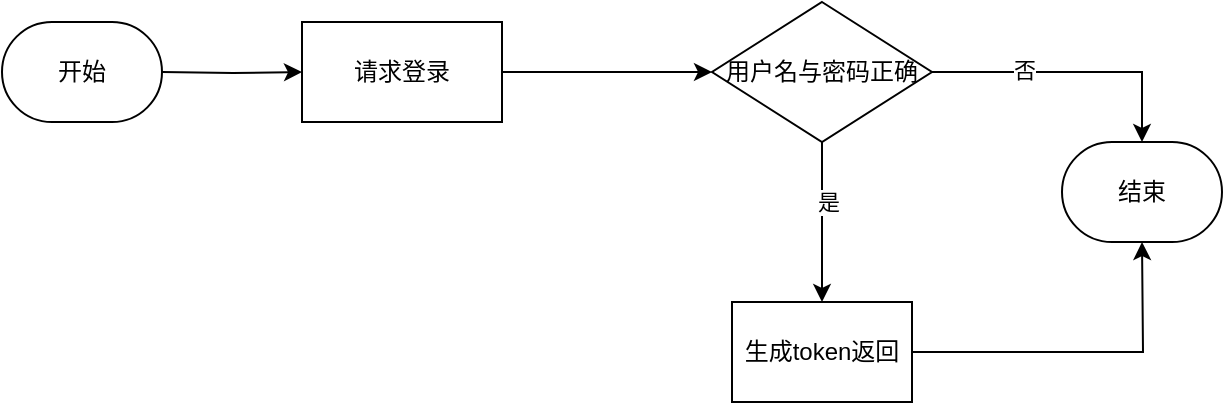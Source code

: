 <mxfile version="21.7.2" type="github">
  <diagram name="第 1 页" id="PI9pdBcrC0yFo4jlDJuw">
    <mxGraphModel dx="1033" dy="414" grid="1" gridSize="10" guides="1" tooltips="1" connect="1" arrows="1" fold="1" page="1" pageScale="1" pageWidth="827" pageHeight="1169" math="0" shadow="0">
      <root>
        <mxCell id="0" />
        <mxCell id="1" parent="0" />
        <mxCell id="YwWAuVjvbFGcpqA_XS_w-8" style="edgeStyle=orthogonalEdgeStyle;rounded=0;orthogonalLoop=1;jettySize=auto;html=1;exitX=1;exitY=0.5;exitDx=0;exitDy=0;exitPerimeter=0;entryX=0;entryY=0.5;entryDx=0;entryDy=0;" parent="1" target="YwWAuVjvbFGcpqA_XS_w-5" edge="1">
          <mxGeometry relative="1" as="geometry">
            <mxPoint x="230" y="50" as="targetPoint" />
            <mxPoint x="170" y="105" as="sourcePoint" />
          </mxGeometry>
        </mxCell>
        <mxCell id="YwWAuVjvbFGcpqA_XS_w-21" value="" style="edgeStyle=orthogonalEdgeStyle;rounded=0;orthogonalLoop=1;jettySize=auto;html=1;" parent="1" source="YwWAuVjvbFGcpqA_XS_w-5" target="YwWAuVjvbFGcpqA_XS_w-11" edge="1">
          <mxGeometry relative="1" as="geometry" />
        </mxCell>
        <mxCell id="YwWAuVjvbFGcpqA_XS_w-5" value="请求登录" style="rounded=0;whiteSpace=wrap;html=1;" parent="1" vertex="1">
          <mxGeometry x="240" y="80" width="100" height="50" as="geometry" />
        </mxCell>
        <mxCell id="YwWAuVjvbFGcpqA_XS_w-17" style="edgeStyle=orthogonalEdgeStyle;rounded=0;orthogonalLoop=1;jettySize=auto;html=1;exitX=1;exitY=0.5;exitDx=0;exitDy=0;entryX=0.5;entryY=0;entryDx=0;entryDy=0;" parent="1" source="YwWAuVjvbFGcpqA_XS_w-11" target="zqtbvOcToSusAaeei8e1-5" edge="1">
          <mxGeometry relative="1" as="geometry">
            <mxPoint x="660" y="130" as="targetPoint" />
          </mxGeometry>
        </mxCell>
        <mxCell id="YwWAuVjvbFGcpqA_XS_w-24" value="否" style="edgeLabel;html=1;align=center;verticalAlign=middle;resizable=0;points=[];" parent="YwWAuVjvbFGcpqA_XS_w-17" vertex="1" connectable="0">
          <mxGeometry x="-0.347" y="1" relative="1" as="geometry">
            <mxPoint as="offset" />
          </mxGeometry>
        </mxCell>
        <mxCell id="YwWAuVjvbFGcpqA_XS_w-22" value="" style="edgeStyle=orthogonalEdgeStyle;rounded=0;orthogonalLoop=1;jettySize=auto;html=1;" parent="1" source="YwWAuVjvbFGcpqA_XS_w-11" target="YwWAuVjvbFGcpqA_XS_w-14" edge="1">
          <mxGeometry relative="1" as="geometry" />
        </mxCell>
        <mxCell id="YwWAuVjvbFGcpqA_XS_w-23" value="是" style="edgeLabel;html=1;align=center;verticalAlign=middle;resizable=0;points=[];" parent="YwWAuVjvbFGcpqA_XS_w-22" vertex="1" connectable="0">
          <mxGeometry x="-0.267" y="3" relative="1" as="geometry">
            <mxPoint as="offset" />
          </mxGeometry>
        </mxCell>
        <mxCell id="YwWAuVjvbFGcpqA_XS_w-11" value="用户名与密码正确" style="rhombus;whiteSpace=wrap;html=1;" parent="1" vertex="1">
          <mxGeometry x="445" y="70" width="110" height="70" as="geometry" />
        </mxCell>
        <mxCell id="YwWAuVjvbFGcpqA_XS_w-18" style="edgeStyle=orthogonalEdgeStyle;rounded=0;orthogonalLoop=1;jettySize=auto;html=1;exitX=1;exitY=0.5;exitDx=0;exitDy=0;entryX=0.5;entryY=1;entryDx=0;entryDy=0;entryPerimeter=0;" parent="1" source="YwWAuVjvbFGcpqA_XS_w-14" edge="1">
          <mxGeometry relative="1" as="geometry">
            <mxPoint x="660" y="190" as="targetPoint" />
          </mxGeometry>
        </mxCell>
        <mxCell id="YwWAuVjvbFGcpqA_XS_w-14" value="生成token返回" style="rounded=0;whiteSpace=wrap;html=1;" parent="1" vertex="1">
          <mxGeometry x="455" y="220" width="90" height="50" as="geometry" />
        </mxCell>
        <mxCell id="zqtbvOcToSusAaeei8e1-3" value="开始" style="rounded=1;whiteSpace=wrap;html=1;arcSize=50;" vertex="1" parent="1">
          <mxGeometry x="90" y="80" width="80" height="50" as="geometry" />
        </mxCell>
        <mxCell id="zqtbvOcToSusAaeei8e1-5" value="结束" style="rounded=1;whiteSpace=wrap;html=1;arcSize=50;" vertex="1" parent="1">
          <mxGeometry x="620" y="140" width="80" height="50" as="geometry" />
        </mxCell>
      </root>
    </mxGraphModel>
  </diagram>
</mxfile>
